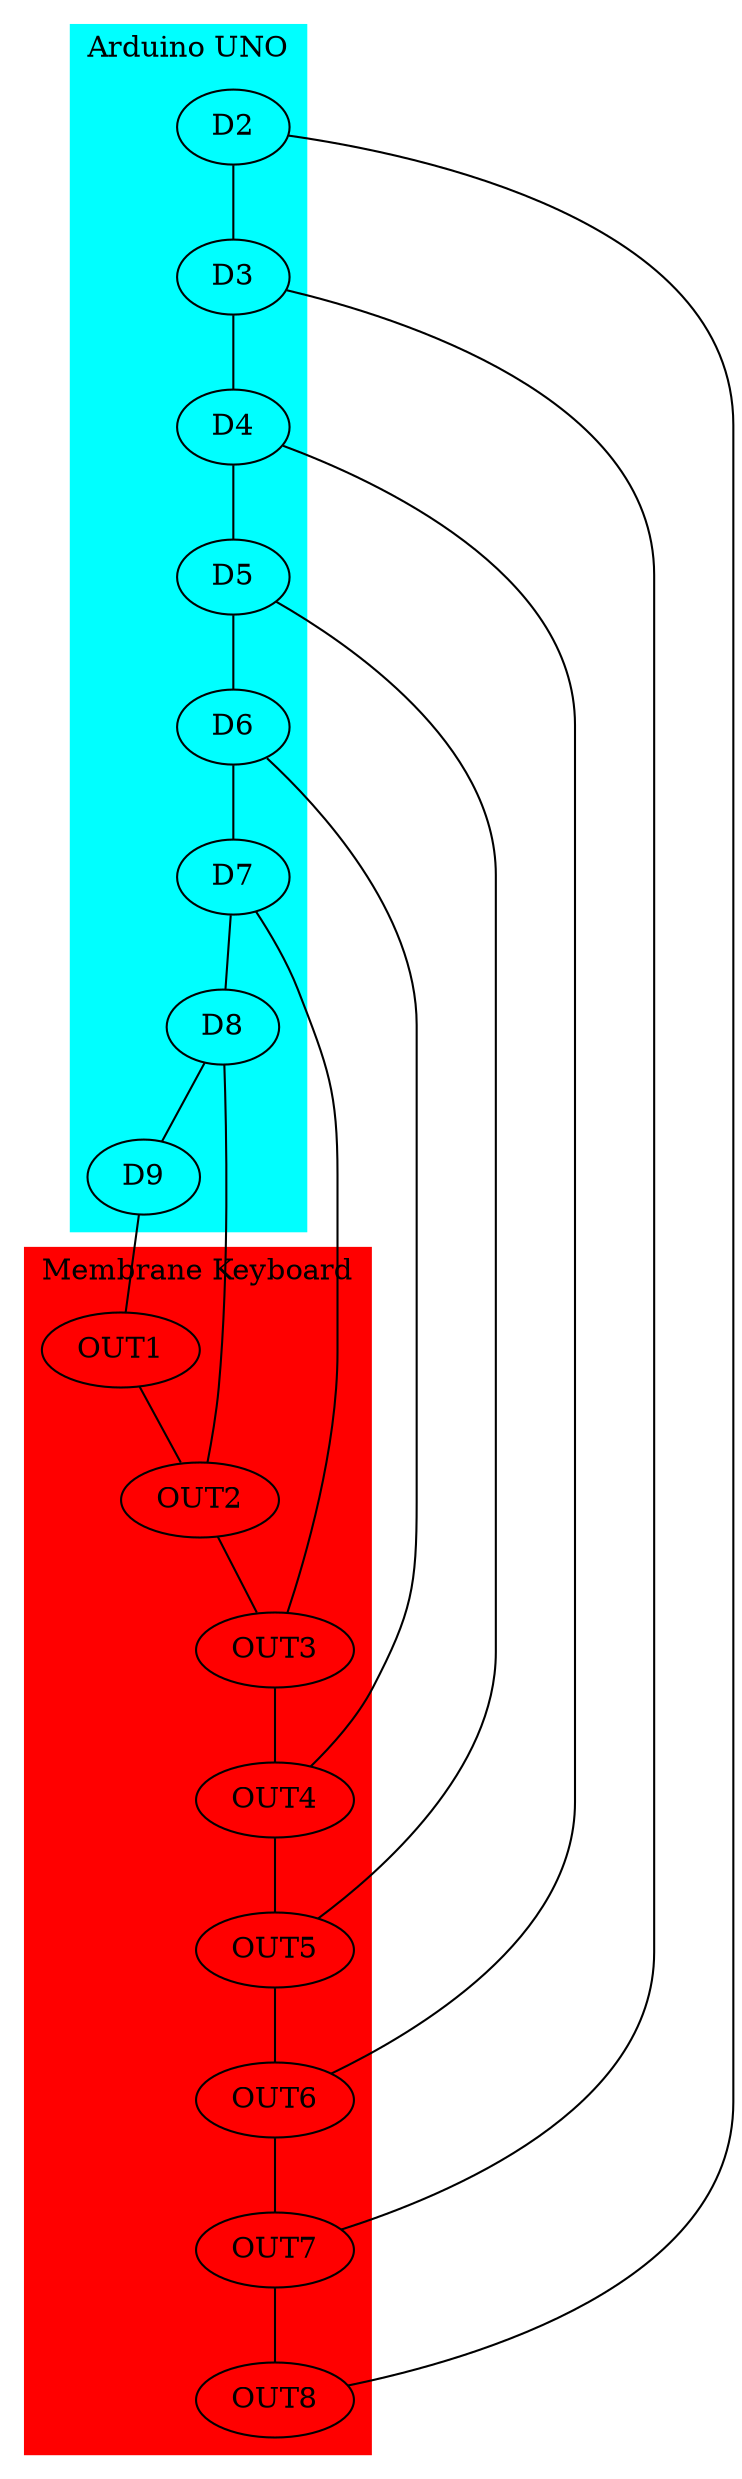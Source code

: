 graph {

	subgraph cluster_board {
		label="Arduino UNO";
		style=filled;
		color=aqua;

		D2 -- D3 -- D4 -- D5 -- D6 -- D7 -- D8 -- D9;
	}

	subgraph cluster_mem_kb {
		label="Membrane Keyboard";
		style=filled;
		color=red;

		OUT1 -- OUT2 -- OUT3 -- OUT4 -- OUT5 -- OUT6 -- OUT7 -- OUT8;
	}

	D9 -- OUT1;
	D8 -- OUT2;
	D7 -- OUT3;
	D6 -- OUT4;
	D5 -- OUT5;
	D4 -- OUT6;
	D3 -- OUT7;
	D2 -- OUT8;

}
